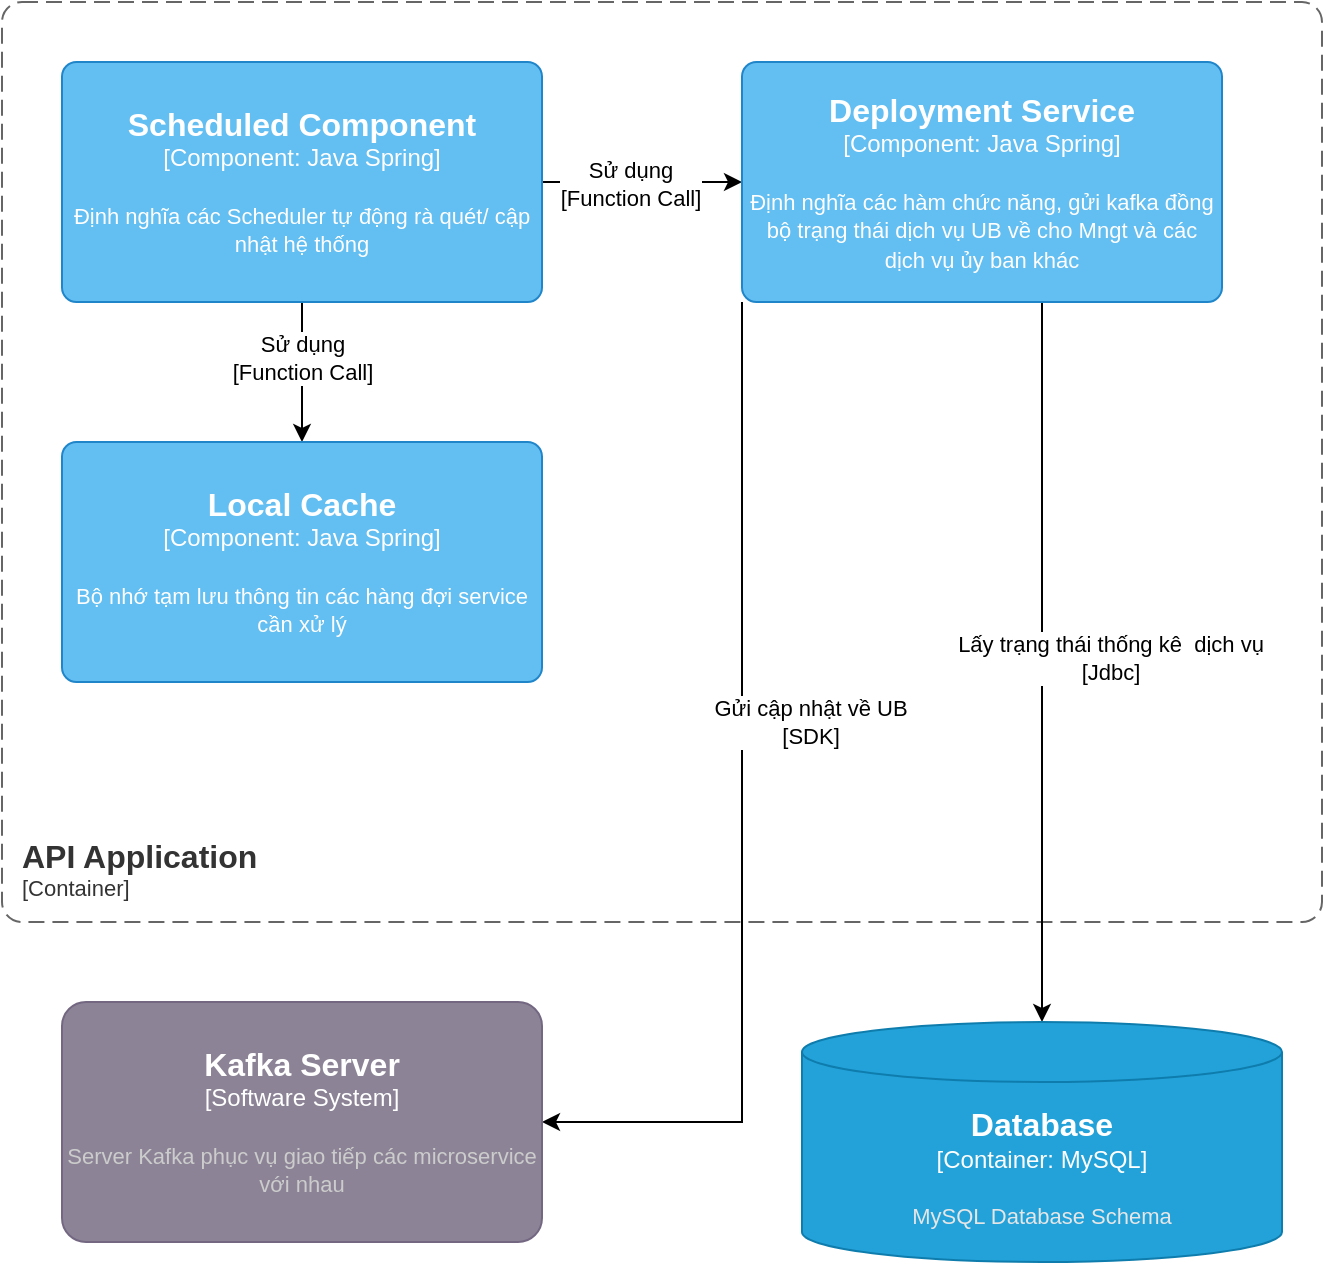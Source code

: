 <mxfile version="20.8.20" type="github">
  <diagram name="Page-1" id="Uwjv1EdfPq5HpsPozovY">
    <mxGraphModel dx="1434" dy="796" grid="1" gridSize="10" guides="1" tooltips="1" connect="1" arrows="1" fold="1" page="1" pageScale="1" pageWidth="850" pageHeight="1100" math="0" shadow="0">
      <root>
        <mxCell id="0" />
        <mxCell id="1" parent="0" />
        <object placeholders="1" c4Name="API Application" c4Type="ContainerScopeBoundary" c4Application="Container" label="&lt;font style=&quot;font-size: 16px&quot;&gt;&lt;b&gt;&lt;div style=&quot;text-align: left&quot;&gt;%c4Name%&lt;/div&gt;&lt;/b&gt;&lt;/font&gt;&lt;div style=&quot;text-align: left&quot;&gt;[%c4Application%]&lt;/div&gt;" id="FvJU3H9jv9qHubIBIeJe-1">
          <mxCell style="rounded=1;fontSize=11;whiteSpace=wrap;html=1;dashed=1;arcSize=20;fillColor=none;strokeColor=#666666;fontColor=#333333;labelBackgroundColor=none;align=left;verticalAlign=bottom;labelBorderColor=none;spacingTop=0;spacing=10;dashPattern=8 4;metaEdit=1;rotatable=0;perimeter=rectanglePerimeter;noLabel=0;labelPadding=0;allowArrows=0;connectable=0;expand=0;recursiveResize=0;editable=1;pointerEvents=0;absoluteArcSize=1;points=[[0.25,0,0],[0.5,0,0],[0.75,0,0],[1,0.25,0],[1,0.5,0],[1,0.75,0],[0.75,1,0],[0.5,1,0],[0.25,1,0],[0,0.75,0],[0,0.5,0],[0,0.25,0]];" parent="1" vertex="1">
            <mxGeometry x="50" y="460" width="660" height="460" as="geometry" />
          </mxCell>
        </object>
        <mxCell id="FvJU3H9jv9qHubIBIeJe-7" value="" style="edgeStyle=orthogonalEdgeStyle;rounded=0;orthogonalLoop=1;jettySize=auto;html=1;" parent="1" source="FvJU3H9jv9qHubIBIeJe-3" target="FvJU3H9jv9qHubIBIeJe-4" edge="1">
          <mxGeometry relative="1" as="geometry" />
        </mxCell>
        <mxCell id="FvJU3H9jv9qHubIBIeJe-8" value="Sử dụng&lt;br&gt;[Function Call]" style="edgeLabel;html=1;align=center;verticalAlign=middle;resizable=0;points=[];" parent="FvJU3H9jv9qHubIBIeJe-7" vertex="1" connectable="0">
          <mxGeometry x="-0.13" y="-1" relative="1" as="geometry">
            <mxPoint as="offset" />
          </mxGeometry>
        </mxCell>
        <mxCell id="FvJU3H9jv9qHubIBIeJe-9" value="" style="edgeStyle=orthogonalEdgeStyle;rounded=0;orthogonalLoop=1;jettySize=auto;html=1;" parent="1" source="FvJU3H9jv9qHubIBIeJe-3" target="FvJU3H9jv9qHubIBIeJe-6" edge="1">
          <mxGeometry relative="1" as="geometry" />
        </mxCell>
        <mxCell id="FvJU3H9jv9qHubIBIeJe-10" value="Sử dụng&lt;br&gt;[Function Call]" style="edgeLabel;html=1;align=center;verticalAlign=middle;resizable=0;points=[];" parent="FvJU3H9jv9qHubIBIeJe-9" vertex="1" connectable="0">
          <mxGeometry x="-0.197" relative="1" as="geometry">
            <mxPoint as="offset" />
          </mxGeometry>
        </mxCell>
        <object placeholders="1" c4Name="Scheduled Component" c4Type="Component" c4Technology="Java Spring" c4Description="Định nghĩa các Scheduler tự động rà quét/ cập nhật hệ thống" label="&lt;font style=&quot;font-size: 16px&quot;&gt;&lt;b&gt;%c4Name%&lt;/b&gt;&lt;/font&gt;&lt;div&gt;[%c4Type%: %c4Technology%]&lt;/div&gt;&lt;br&gt;&lt;div&gt;&lt;font style=&quot;font-size: 11px&quot;&gt;%c4Description%&lt;/font&gt;&lt;/div&gt;" id="FvJU3H9jv9qHubIBIeJe-3">
          <mxCell style="rounded=1;whiteSpace=wrap;html=1;labelBackgroundColor=none;fillColor=#63BEF2;fontColor=#ffffff;align=center;arcSize=6;strokeColor=#2086C9;metaEdit=1;resizable=0;points=[[0.25,0,0],[0.5,0,0],[0.75,0,0],[1,0.25,0],[1,0.5,0],[1,0.75,0],[0.75,1,0],[0.5,1,0],[0.25,1,0],[0,0.75,0],[0,0.5,0],[0,0.25,0]];" parent="1" vertex="1">
            <mxGeometry x="80" y="490" width="240" height="120" as="geometry" />
          </mxCell>
        </object>
        <mxCell id="FvJU3H9jv9qHubIBIeJe-13" style="edgeStyle=orthogonalEdgeStyle;rounded=0;orthogonalLoop=1;jettySize=auto;html=1;" parent="1" source="FvJU3H9jv9qHubIBIeJe-4" target="FvJU3H9jv9qHubIBIeJe-5" edge="1">
          <mxGeometry relative="1" as="geometry">
            <Array as="points">
              <mxPoint x="420" y="1020" />
            </Array>
          </mxGeometry>
        </mxCell>
        <mxCell id="FvJU3H9jv9qHubIBIeJe-14" value="Gửi cập nhật về UB&lt;br&gt;[SDK]" style="edgeLabel;html=1;align=center;verticalAlign=middle;resizable=0;points=[];" parent="FvJU3H9jv9qHubIBIeJe-13" vertex="1" connectable="0">
          <mxGeometry x="0.667" y="-2" relative="1" as="geometry">
            <mxPoint x="49" y="-198" as="offset" />
          </mxGeometry>
        </mxCell>
        <mxCell id="FvJU3H9jv9qHubIBIeJe-16" style="edgeStyle=orthogonalEdgeStyle;rounded=0;orthogonalLoop=1;jettySize=auto;html=1;" parent="1" source="FvJU3H9jv9qHubIBIeJe-4" target="FvJU3H9jv9qHubIBIeJe-15" edge="1">
          <mxGeometry relative="1" as="geometry">
            <Array as="points">
              <mxPoint x="570" y="670" />
              <mxPoint x="570" y="670" />
            </Array>
          </mxGeometry>
        </mxCell>
        <mxCell id="FvJU3H9jv9qHubIBIeJe-17" value="Lấy trạng thái thống kê&amp;nbsp; dịch vụ&lt;br&gt;[Jdbc]" style="edgeLabel;html=1;align=center;verticalAlign=middle;resizable=0;points=[];" parent="FvJU3H9jv9qHubIBIeJe-16" vertex="1" connectable="0">
          <mxGeometry x="-0.628" y="1" relative="1" as="geometry">
            <mxPoint x="33" y="111" as="offset" />
          </mxGeometry>
        </mxCell>
        <object placeholders="1" c4Name="Deployment Service" c4Type="Component" c4Technology="Java Spring" c4Description="Định nghĩa các hàm chức năng, gửi kafka đồng bộ trạng thái dịch vụ UB về cho Mngt và các dịch vụ ủy ban khác" label="&lt;font style=&quot;font-size: 16px&quot;&gt;&lt;b&gt;%c4Name%&lt;/b&gt;&lt;/font&gt;&lt;div&gt;[%c4Type%: %c4Technology%]&lt;/div&gt;&lt;br&gt;&lt;div&gt;&lt;font style=&quot;font-size: 11px&quot;&gt;%c4Description%&lt;/font&gt;&lt;/div&gt;" id="FvJU3H9jv9qHubIBIeJe-4">
          <mxCell style="rounded=1;whiteSpace=wrap;html=1;labelBackgroundColor=none;fillColor=#63BEF2;fontColor=#ffffff;align=center;arcSize=6;strokeColor=#2086C9;metaEdit=1;resizable=0;points=[[0.25,0,0],[0.5,0,0],[0.75,0,0],[1,0.25,0],[1,0.5,0],[1,0.75,0],[0.75,1,0],[0.5,1,0],[0.25,1,0],[0,0.75,0],[0,0.5,0],[0,0.25,0]];" parent="1" vertex="1">
            <mxGeometry x="420" y="490" width="240" height="120" as="geometry" />
          </mxCell>
        </object>
        <object placeholders="1" c4Name="Kafka Server" c4Type="Software System" c4Description="Server Kafka phục vụ giao tiếp các microservice với nhau" label="&lt;font style=&quot;font-size: 16px&quot;&gt;&lt;b&gt;%c4Name%&lt;/b&gt;&lt;/font&gt;&lt;div&gt;[%c4Type%]&lt;/div&gt;&lt;br&gt;&lt;div&gt;&lt;font style=&quot;font-size: 11px&quot;&gt;&lt;font color=&quot;#cccccc&quot;&gt;%c4Description%&lt;/font&gt;&lt;/div&gt;" id="FvJU3H9jv9qHubIBIeJe-5">
          <mxCell style="rounded=1;whiteSpace=wrap;html=1;labelBackgroundColor=none;fillColor=#8C8496;fontColor=#ffffff;align=center;arcSize=10;strokeColor=#736782;metaEdit=1;resizable=0;points=[[0.25,0,0],[0.5,0,0],[0.75,0,0],[1,0.25,0],[1,0.5,0],[1,0.75,0],[0.75,1,0],[0.5,1,0],[0.25,1,0],[0,0.75,0],[0,0.5,0],[0,0.25,0]];" parent="1" vertex="1">
            <mxGeometry x="80" y="960" width="240" height="120" as="geometry" />
          </mxCell>
        </object>
        <object placeholders="1" c4Name="Local Cache" c4Type="Component" c4Technology="Java Spring" c4Description="Bộ nhớ tạm lưu thông tin các hàng đợi service cần xử lý" label="&lt;font style=&quot;font-size: 16px&quot;&gt;&lt;b&gt;%c4Name%&lt;/b&gt;&lt;/font&gt;&lt;div&gt;[%c4Type%: %c4Technology%]&lt;/div&gt;&lt;br&gt;&lt;div&gt;&lt;font style=&quot;font-size: 11px&quot;&gt;%c4Description%&lt;/font&gt;&lt;/div&gt;" id="FvJU3H9jv9qHubIBIeJe-6">
          <mxCell style="rounded=1;whiteSpace=wrap;html=1;labelBackgroundColor=none;fillColor=#63BEF2;fontColor=#ffffff;align=center;arcSize=6;strokeColor=#2086C9;metaEdit=1;resizable=0;points=[[0.25,0,0],[0.5,0,0],[0.75,0,0],[1,0.25,0],[1,0.5,0],[1,0.75,0],[0.75,1,0],[0.5,1,0],[0.25,1,0],[0,0.75,0],[0,0.5,0],[0,0.25,0]];" parent="1" vertex="1">
            <mxGeometry x="80" y="680" width="240" height="120" as="geometry" />
          </mxCell>
        </object>
        <object placeholders="1" c4Type="Database" c4Container="Container" c4Technology="MySQL" c4Description="MySQL Database Schema" label="&lt;font style=&quot;font-size: 16px&quot;&gt;&lt;b&gt;%c4Type%&lt;/b&gt;&lt;/font&gt;&lt;div&gt;[%c4Container%:&amp;nbsp;%c4Technology%]&lt;/div&gt;&lt;br&gt;&lt;div&gt;&lt;font style=&quot;font-size: 11px&quot;&gt;&lt;font color=&quot;#E6E6E6&quot;&gt;%c4Description%&lt;/font&gt;&lt;/div&gt;" id="FvJU3H9jv9qHubIBIeJe-15">
          <mxCell style="shape=cylinder3;size=15;whiteSpace=wrap;html=1;boundedLbl=1;rounded=0;labelBackgroundColor=none;fillColor=#23A2D9;fontSize=12;fontColor=#ffffff;align=center;strokeColor=#0E7DAD;metaEdit=1;points=[[0.5,0,0],[1,0.25,0],[1,0.5,0],[1,0.75,0],[0.5,1,0],[0,0.75,0],[0,0.5,0],[0,0.25,0]];resizable=0;" parent="1" vertex="1">
            <mxGeometry x="450" y="970" width="240" height="120" as="geometry" />
          </mxCell>
        </object>
      </root>
    </mxGraphModel>
  </diagram>
</mxfile>
